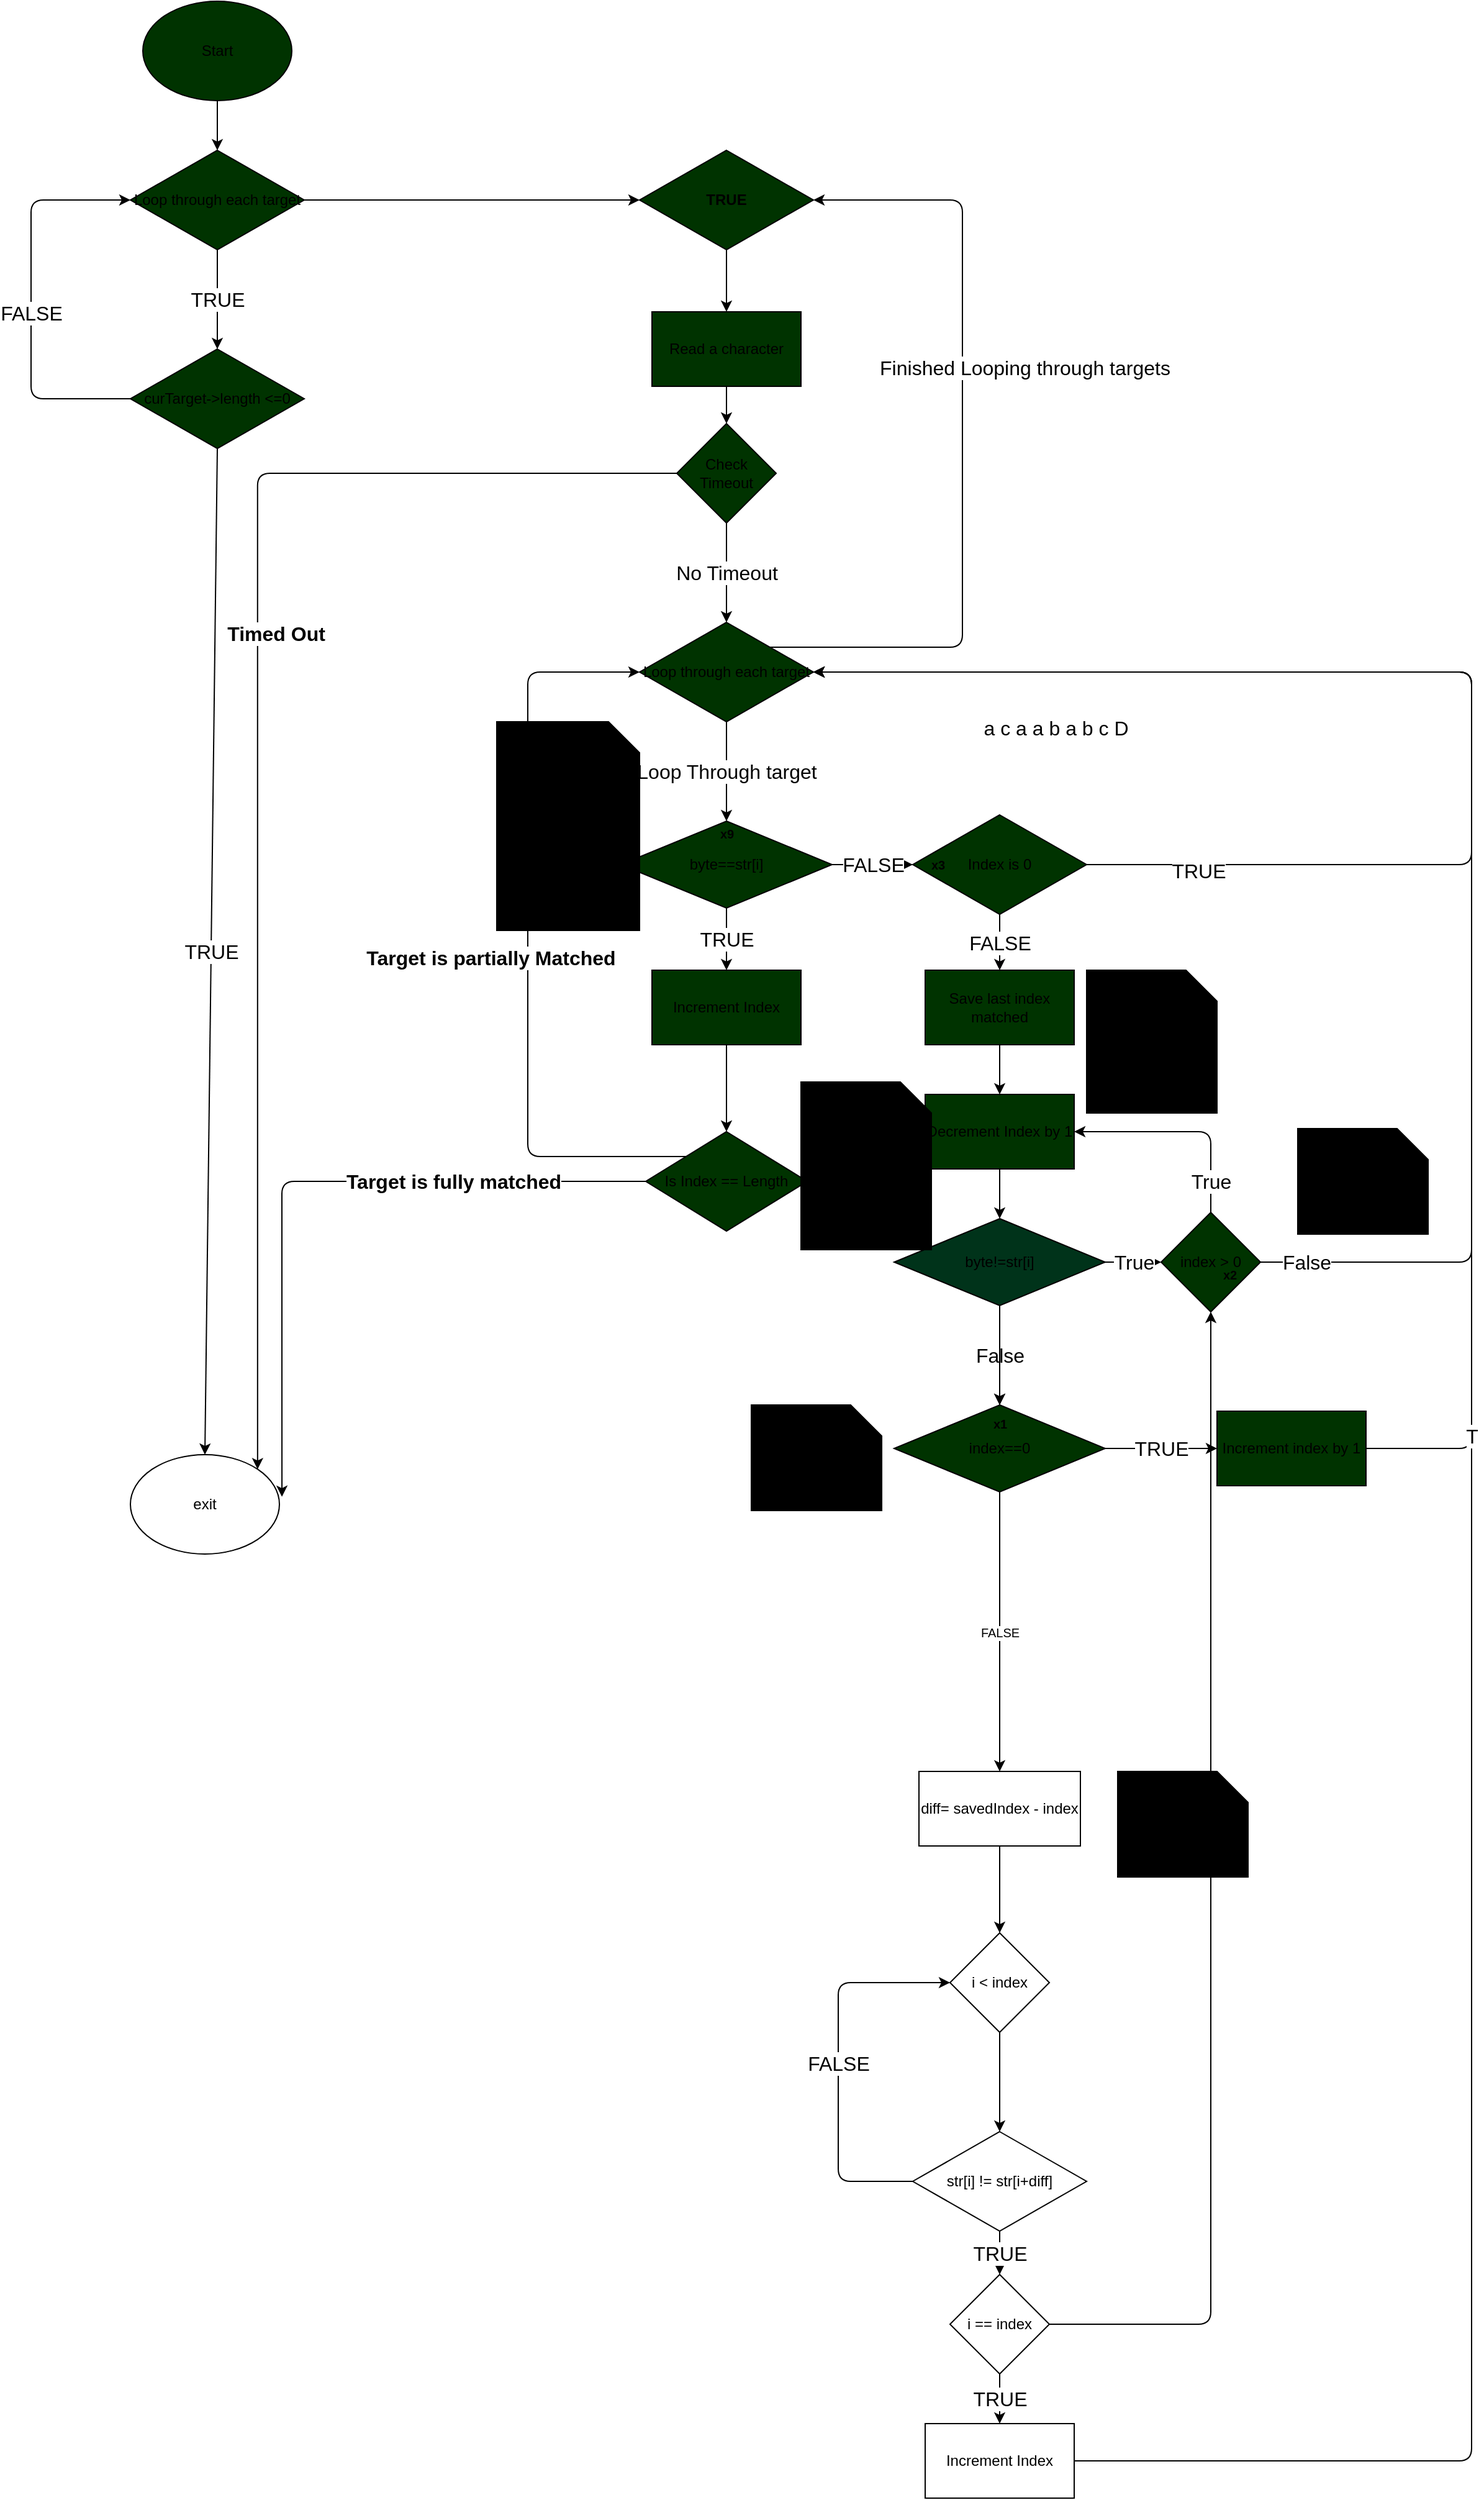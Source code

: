 <mxfile>
    <diagram id="GWLnqMdbR1QC0vf7nGiJ" name="Page-1">
        <mxGraphModel dx="691" dy="594" grid="1" gridSize="10" guides="1" tooltips="1" connect="1" arrows="1" fold="1" page="1" pageScale="1" pageWidth="1100" pageHeight="1700" math="0" shadow="0">
            <root>
                <mxCell id="0"/>
                <mxCell id="1" parent="0"/>
                <mxCell id="5" value="" style="edgeStyle=none;html=1;" edge="1" parent="1" source="3" target="4">
                    <mxGeometry relative="1" as="geometry"/>
                </mxCell>
                <mxCell id="3" value="Start" style="ellipse;whiteSpace=wrap;html=1;fillColor=#003300;" vertex="1" parent="1">
                    <mxGeometry x="190" y="30" width="120" height="80" as="geometry"/>
                </mxCell>
                <mxCell id="9" value="TRUE" style="edgeStyle=none;html=1;fontSize=16;" edge="1" parent="1" source="4" target="8">
                    <mxGeometry relative="1" as="geometry"/>
                </mxCell>
                <mxCell id="20" value="" style="edgeStyle=orthogonalEdgeStyle;html=1;fontSize=16;" edge="1" parent="1" source="4" target="19">
                    <mxGeometry relative="1" as="geometry"/>
                </mxCell>
                <mxCell id="4" value="Loop through each target" style="rhombus;whiteSpace=wrap;html=1;fillColor=#003300;" vertex="1" parent="1">
                    <mxGeometry x="180" y="150" width="140" height="80" as="geometry"/>
                </mxCell>
                <mxCell id="11" value="TRUE" style="edgeStyle=none;html=1;exitX=0.5;exitY=1;exitDx=0;exitDy=0;entryX=0.5;entryY=0;entryDx=0;entryDy=0;fontSize=16;" edge="1" parent="1" source="8" target="10">
                    <mxGeometry relative="1" as="geometry"/>
                </mxCell>
                <mxCell id="17" value="" style="edgeStyle=orthogonalEdgeStyle;html=1;exitX=0;exitY=0.5;exitDx=0;exitDy=0;entryX=0;entryY=0.5;entryDx=0;entryDy=0;fontSize=16;" edge="1" parent="1" source="8" target="4">
                    <mxGeometry relative="1" as="geometry">
                        <Array as="points">
                            <mxPoint x="100" y="350"/>
                            <mxPoint x="100" y="190"/>
                        </Array>
                    </mxGeometry>
                </mxCell>
                <mxCell id="29" value="FALSE" style="edgeLabel;html=1;align=center;verticalAlign=middle;resizable=0;points=[];fontSize=16;" vertex="1" connectable="0" parent="17">
                    <mxGeometry x="-0.403" relative="1" as="geometry">
                        <mxPoint y="-54" as="offset"/>
                    </mxGeometry>
                </mxCell>
                <mxCell id="8" value="curTarget-&amp;gt;length &amp;lt;=0" style="rhombus;whiteSpace=wrap;html=1;fillColor=#003300;" vertex="1" parent="1">
                    <mxGeometry x="180" y="310" width="140" height="80" as="geometry"/>
                </mxCell>
                <mxCell id="10" value="exit" style="ellipse;whiteSpace=wrap;html=1;" vertex="1" parent="1">
                    <mxGeometry x="180" y="1200" width="120" height="80" as="geometry"/>
                </mxCell>
                <mxCell id="22" value="" style="edgeStyle=orthogonalEdgeStyle;html=1;fontSize=16;" edge="1" parent="1" source="19" target="21">
                    <mxGeometry relative="1" as="geometry"/>
                </mxCell>
                <mxCell id="19" value="TRUE" style="rhombus;whiteSpace=wrap;html=1;fontStyle=1;fillColor=#003300;" vertex="1" parent="1">
                    <mxGeometry x="590" y="150" width="140" height="80" as="geometry"/>
                </mxCell>
                <mxCell id="24" value="" style="edgeStyle=orthogonalEdgeStyle;html=1;fontSize=16;" edge="1" parent="1" source="21" target="23">
                    <mxGeometry relative="1" as="geometry"/>
                </mxCell>
                <mxCell id="21" value="Read a character" style="whiteSpace=wrap;html=1;fillColor=#003300;" vertex="1" parent="1">
                    <mxGeometry x="600" y="280" width="120" height="60" as="geometry"/>
                </mxCell>
                <mxCell id="25" style="edgeStyle=orthogonalEdgeStyle;html=1;exitX=0;exitY=0.5;exitDx=0;exitDy=0;entryX=1;entryY=0;entryDx=0;entryDy=0;fontSize=16;fontStyle=1" edge="1" parent="1" source="23" target="10">
                    <mxGeometry relative="1" as="geometry"/>
                </mxCell>
                <mxCell id="26" value="Timed Out" style="edgeLabel;html=1;align=center;verticalAlign=middle;resizable=0;points=[];fontSize=16;fontStyle=1" vertex="1" connectable="0" parent="25">
                    <mxGeometry x="-0.176" y="3" relative="1" as="geometry">
                        <mxPoint x="11" y="-3" as="offset"/>
                    </mxGeometry>
                </mxCell>
                <mxCell id="28" value="No Timeout" style="edgeStyle=orthogonalEdgeStyle;html=1;exitX=0.5;exitY=1;exitDx=0;exitDy=0;fontSize=16;" edge="1" parent="1" source="23" target="27">
                    <mxGeometry relative="1" as="geometry"/>
                </mxCell>
                <mxCell id="23" value="Check Timeout" style="rhombus;whiteSpace=wrap;html=1;fillColor=#003300;" vertex="1" parent="1">
                    <mxGeometry x="620" y="370" width="80" height="80" as="geometry"/>
                </mxCell>
                <mxCell id="31" value="Loop Through target" style="edgeStyle=orthogonalEdgeStyle;html=1;fontSize=16;" edge="1" parent="1" source="27" target="30">
                    <mxGeometry relative="1" as="geometry"/>
                </mxCell>
                <mxCell id="80" value="Finished Looping through targets" style="edgeStyle=orthogonalEdgeStyle;html=1;entryX=1;entryY=0.5;entryDx=0;entryDy=0;fontSize=16;exitX=1;exitY=0;exitDx=0;exitDy=0;" edge="1" parent="1" source="27" target="19">
                    <mxGeometry x="0.194" y="-50" relative="1" as="geometry">
                        <Array as="points">
                            <mxPoint x="850" y="550"/>
                            <mxPoint x="850" y="190"/>
                        </Array>
                        <mxPoint y="-1" as="offset"/>
                    </mxGeometry>
                </mxCell>
                <mxCell id="27" value="Loop through each target" style="rhombus;whiteSpace=wrap;html=1;fillColor=#003300;" vertex="1" parent="1">
                    <mxGeometry x="590" y="530" width="140" height="80" as="geometry"/>
                </mxCell>
                <mxCell id="37" value="TRUE" style="edgeStyle=orthogonalEdgeStyle;html=1;fontSize=16;" edge="1" parent="1" source="30" target="36">
                    <mxGeometry relative="1" as="geometry"/>
                </mxCell>
                <mxCell id="43" value="FALSE" style="edgeStyle=orthogonalEdgeStyle;html=1;fontSize=16;" edge="1" parent="1" source="30" target="42">
                    <mxGeometry x="0.009" relative="1" as="geometry">
                        <mxPoint as="offset"/>
                    </mxGeometry>
                </mxCell>
                <mxCell id="30" value="byte==str[i]" style="rhombus;whiteSpace=wrap;html=1;fillColor=#003300;" vertex="1" parent="1">
                    <mxGeometry x="575" y="690" width="170" height="70" as="geometry"/>
                </mxCell>
                <mxCell id="39" value="" style="edgeStyle=orthogonalEdgeStyle;html=1;fontSize=16;" edge="1" parent="1" source="36" target="38">
                    <mxGeometry relative="1" as="geometry"/>
                </mxCell>
                <mxCell id="36" value="Increment Index" style="whiteSpace=wrap;html=1;fillColor=#003300;" vertex="1" parent="1">
                    <mxGeometry x="600" y="810" width="120" height="60" as="geometry"/>
                </mxCell>
                <mxCell id="40" value="Target is fully matched" style="edgeStyle=orthogonalEdgeStyle;html=1;exitX=0;exitY=0.5;exitDx=0;exitDy=0;entryX=1.017;entryY=0.424;entryDx=0;entryDy=0;entryPerimeter=0;fontSize=16;fillColor=#003300;fontStyle=1" edge="1" parent="1" source="38" target="10">
                    <mxGeometry x="-0.433" relative="1" as="geometry">
                        <mxPoint as="offset"/>
                    </mxGeometry>
                </mxCell>
                <mxCell id="41" value="Target is partially Matched" style="edgeStyle=orthogonalEdgeStyle;html=1;exitX=0;exitY=0;exitDx=0;exitDy=0;entryX=0;entryY=0.5;entryDx=0;entryDy=0;fontSize=16;fontStyle=1" edge="1" parent="1" source="38" target="27">
                    <mxGeometry x="-0.053" y="30" relative="1" as="geometry">
                        <Array as="points">
                            <mxPoint x="500" y="960"/>
                            <mxPoint x="500" y="570"/>
                        </Array>
                        <mxPoint as="offset"/>
                    </mxGeometry>
                </mxCell>
                <mxCell id="38" value="Is Index == Length" style="rhombus;whiteSpace=wrap;html=1;fillColor=#003300;" vertex="1" parent="1">
                    <mxGeometry x="595" y="940" width="130" height="80" as="geometry"/>
                </mxCell>
                <mxCell id="44" value="TRUE" style="edgeStyle=orthogonalEdgeStyle;html=1;exitX=1;exitY=0.5;exitDx=0;exitDy=0;entryX=1;entryY=0.5;entryDx=0;entryDy=0;fontSize=16;" edge="1" parent="1" source="42" target="27">
                    <mxGeometry x="-0.819" y="-5" relative="1" as="geometry">
                        <Array as="points">
                            <mxPoint x="1260" y="725"/>
                            <mxPoint x="1260" y="570"/>
                        </Array>
                        <mxPoint as="offset"/>
                    </mxGeometry>
                </mxCell>
                <mxCell id="46" value="FALSE" style="edgeStyle=orthogonalEdgeStyle;html=1;fontSize=16;" edge="1" parent="1" source="42" target="45">
                    <mxGeometry relative="1" as="geometry"/>
                </mxCell>
                <mxCell id="42" value="Index is 0" style="rhombus;whiteSpace=wrap;html=1;fillColor=#003300;" vertex="1" parent="1">
                    <mxGeometry x="810" y="685" width="140" height="80" as="geometry"/>
                </mxCell>
                <mxCell id="48" value="" style="edgeStyle=orthogonalEdgeStyle;html=1;fontSize=16;" edge="1" parent="1" source="45" target="47">
                    <mxGeometry relative="1" as="geometry"/>
                </mxCell>
                <mxCell id="45" value="Save last index matched" style="whiteSpace=wrap;html=1;fillColor=#003300;" vertex="1" parent="1">
                    <mxGeometry x="820" y="810" width="120" height="60" as="geometry"/>
                </mxCell>
                <mxCell id="50" value="" style="edgeStyle=orthogonalEdgeStyle;html=1;fontSize=16;entryX=0.5;entryY=0;entryDx=0;entryDy=0;" edge="1" parent="1" source="47" target="52">
                    <mxGeometry relative="1" as="geometry">
                        <mxPoint x="880" y="1040" as="targetPoint"/>
                    </mxGeometry>
                </mxCell>
                <mxCell id="47" value="Decrement Index by 1" style="whiteSpace=wrap;html=1;fillColor=#003300;" vertex="1" parent="1">
                    <mxGeometry x="820" y="910" width="120" height="60" as="geometry"/>
                </mxCell>
                <mxCell id="56" value="False" style="edgeStyle=orthogonalEdgeStyle;html=1;fontSize=16;" edge="1" parent="1" source="52" target="55">
                    <mxGeometry relative="1" as="geometry">
                        <mxPoint as="offset"/>
                    </mxGeometry>
                </mxCell>
                <mxCell id="89" value="True" style="edgeStyle=orthogonalEdgeStyle;html=1;exitX=1;exitY=0.5;exitDx=0;exitDy=0;fontSize=16;fillColor=#003300;" edge="1" parent="1" source="52" target="77">
                    <mxGeometry relative="1" as="geometry"/>
                </mxCell>
                <mxCell id="113" value="" style="edgeStyle=orthogonalEdgeStyle;html=1;fontSize=10;fillColor=#003300;" edge="1" parent="1" source="52" target="55">
                    <mxGeometry relative="1" as="geometry"/>
                </mxCell>
                <mxCell id="52" value="byte!=str[i]" style="rhombus;whiteSpace=wrap;html=1;fillColor=#00331A;" vertex="1" parent="1">
                    <mxGeometry x="795" y="1010" width="170" height="70" as="geometry"/>
                </mxCell>
                <mxCell id="58" value="TRUE" style="edgeStyle=orthogonalEdgeStyle;html=1;fontSize=16;" edge="1" parent="1" source="55" target="57">
                    <mxGeometry relative="1" as="geometry"/>
                </mxCell>
                <mxCell id="127" value="FALSE" style="edgeStyle=orthogonalEdgeStyle;html=1;exitX=0.5;exitY=1;exitDx=0;exitDy=0;entryX=0.5;entryY=0;entryDx=0;entryDy=0;fontSize=10;fillColor=#003300;" edge="1" parent="1" source="55" target="61">
                    <mxGeometry relative="1" as="geometry"/>
                </mxCell>
                <mxCell id="55" value="index==0" style="rhombus;whiteSpace=wrap;html=1;fillColor=#003300;" vertex="1" parent="1">
                    <mxGeometry x="795" y="1160" width="170" height="70" as="geometry"/>
                </mxCell>
                <mxCell id="126" style="edgeStyle=orthogonalEdgeStyle;html=1;exitX=1;exitY=0.5;exitDx=0;exitDy=0;entryX=1;entryY=0.5;entryDx=0;entryDy=0;fontSize=10;fillColor=#003300;" edge="1" parent="1" source="57" target="27">
                    <mxGeometry relative="1" as="geometry">
                        <Array as="points">
                            <mxPoint x="1260" y="1195"/>
                            <mxPoint x="1260" y="570"/>
                        </Array>
                    </mxGeometry>
                </mxCell>
                <mxCell id="57" value="Increment index by 1" style="whiteSpace=wrap;html=1;fillColor=#003300;" vertex="1" parent="1">
                    <mxGeometry x="1055" y="1165" width="120" height="60" as="geometry"/>
                </mxCell>
                <mxCell id="64" value="" style="edgeStyle=orthogonalEdgeStyle;html=1;fontSize=16;" edge="1" parent="1" source="61" target="63">
                    <mxGeometry relative="1" as="geometry"/>
                </mxCell>
                <mxCell id="61" value="diff= savedIndex - index" style="whiteSpace=wrap;html=1;" vertex="1" parent="1">
                    <mxGeometry x="815" y="1455" width="130" height="60" as="geometry"/>
                </mxCell>
                <mxCell id="66" value="" style="edgeStyle=orthogonalEdgeStyle;html=1;fontSize=16;" edge="1" parent="1" source="63" target="65">
                    <mxGeometry relative="1" as="geometry"/>
                </mxCell>
                <mxCell id="63" value="i &amp;lt; index" style="rhombus;whiteSpace=wrap;html=1;" vertex="1" parent="1">
                    <mxGeometry x="840" y="1585" width="80" height="80" as="geometry"/>
                </mxCell>
                <mxCell id="67" value="FALSE" style="edgeStyle=orthogonalEdgeStyle;html=1;exitX=0;exitY=0.5;exitDx=0;exitDy=0;entryX=0;entryY=0.5;entryDx=0;entryDy=0;fontSize=16;" edge="1" parent="1" source="65" target="63">
                    <mxGeometry relative="1" as="geometry">
                        <Array as="points">
                            <mxPoint x="750" y="1785"/>
                            <mxPoint x="750" y="1625"/>
                        </Array>
                    </mxGeometry>
                </mxCell>
                <mxCell id="69" value="TRUE" style="edgeStyle=orthogonalEdgeStyle;html=1;fontSize=16;" edge="1" parent="1" source="65" target="68">
                    <mxGeometry relative="1" as="geometry"/>
                </mxCell>
                <mxCell id="65" value="str[i] != str[i+diff]" style="rhombus;whiteSpace=wrap;html=1;" vertex="1" parent="1">
                    <mxGeometry x="810" y="1745" width="140" height="80" as="geometry"/>
                </mxCell>
                <mxCell id="71" value="TRUE" style="edgeStyle=orthogonalEdgeStyle;html=1;fontSize=16;" edge="1" parent="1" source="68" target="70">
                    <mxGeometry relative="1" as="geometry"/>
                </mxCell>
                <mxCell id="78" value="" style="edgeStyle=orthogonalEdgeStyle;html=1;fontSize=16;" edge="1" parent="1" source="68" target="77">
                    <mxGeometry relative="1" as="geometry">
                        <mxPoint x="970" y="1900" as="targetPoint"/>
                    </mxGeometry>
                </mxCell>
                <mxCell id="68" value="i == index" style="rhombus;whiteSpace=wrap;html=1;" vertex="1" parent="1">
                    <mxGeometry x="840" y="1860" width="80" height="80" as="geometry"/>
                </mxCell>
                <mxCell id="73" value="T" style="edgeStyle=orthogonalEdgeStyle;html=1;exitX=1;exitY=0.5;exitDx=0;exitDy=0;entryX=1;entryY=0.5;entryDx=0;entryDy=0;fontSize=16;" edge="1" parent="1" source="70" target="27">
                    <mxGeometry relative="1" as="geometry">
                        <Array as="points">
                            <mxPoint x="1260" y="2010"/>
                            <mxPoint x="1260" y="570"/>
                        </Array>
                    </mxGeometry>
                </mxCell>
                <mxCell id="70" value="Increment Index" style="whiteSpace=wrap;html=1;" vertex="1" parent="1">
                    <mxGeometry x="820" y="1980" width="120" height="60" as="geometry"/>
                </mxCell>
                <mxCell id="88" value="False" style="edgeStyle=orthogonalEdgeStyle;html=1;exitX=1;exitY=0.5;exitDx=0;exitDy=0;entryX=1;entryY=0.5;entryDx=0;entryDy=0;fontSize=16;fillColor=#003300;" edge="1" parent="1" source="77" target="27">
                    <mxGeometry x="-0.937" relative="1" as="geometry">
                        <Array as="points">
                            <mxPoint x="1260" y="1045"/>
                            <mxPoint x="1260" y="570"/>
                        </Array>
                        <mxPoint as="offset"/>
                    </mxGeometry>
                </mxCell>
                <mxCell id="90" value="True" style="edgeStyle=orthogonalEdgeStyle;html=1;exitX=0.5;exitY=0;exitDx=0;exitDy=0;entryX=1;entryY=0.5;entryDx=0;entryDy=0;fontSize=16;fillColor=#003300;" edge="1" parent="1" source="77" target="47">
                    <mxGeometry x="-0.714" relative="1" as="geometry">
                        <mxPoint as="offset"/>
                    </mxGeometry>
                </mxCell>
                <mxCell id="77" value="index &amp;gt; 0" style="rhombus;whiteSpace=wrap;html=1;fillColor=#003300;" vertex="1" parent="1">
                    <mxGeometry x="1010" y="1005" width="80" height="80" as="geometry"/>
                </mxCell>
                <mxCell id="81" value="a c a a b a b c D" style="text;html=1;align=center;verticalAlign=middle;resizable=0;points=[];autosize=1;strokeColor=none;fillColor=none;fontSize=16;" vertex="1" parent="1">
                    <mxGeometry x="855" y="600" width="140" height="30" as="geometry"/>
                </mxCell>
                <mxCell id="110" value="&lt;font style=&quot;font-size: 10px;&quot;&gt;byte==match&lt;br&gt;&lt;br&gt;a==a True&amp;nbsp; &lt;span style=&quot;white-space: pre;&quot;&gt;&#9;&lt;/span&gt;i=0 -&amp;gt; 1&lt;br&gt;c==b False &lt;span style=&quot;white-space: pre;&quot;&gt;&#9;&lt;/span&gt;i=1&lt;br&gt;a==a True&amp;nbsp; &amp;nbsp;&lt;span style=&quot;white-space: pre;&quot;&gt;&#9;&lt;/span&gt;i=0 -&amp;gt; 1&lt;br&gt;a==b False&lt;span style=&quot;white-space: pre;&quot;&gt;&#9;&lt;/span&gt;i=1&lt;br&gt;b==b True&lt;span style=&quot;white-space: pre;&quot;&gt;&#9;&lt;/span&gt;i=1 -&amp;gt; 2&lt;br&gt;a==c False&lt;span style=&quot;white-space: pre;&quot;&gt;&#9;&lt;/span&gt;i=2&lt;br&gt;b==b True&lt;span style=&quot;white-space: pre;&quot;&gt;&#9;&lt;/span&gt;i=1 -&amp;gt; 2&lt;br&gt;c==c True&lt;span style=&quot;white-space: pre;&quot;&gt;&#9;&lt;/span&gt;i=2 -&amp;gt; 3&lt;br&gt;d==d True&lt;span style=&quot;white-space: pre;&quot;&gt;&#9;&lt;/span&gt;i=3 -&amp;gt; 4&lt;br&gt;&lt;/font&gt;" style="shape=note2;boundedLbl=1;whiteSpace=wrap;html=1;size=25;verticalAlign=top;align=left;fontSize=6;fillColor=#000000;" vertex="1" parent="1">
                    <mxGeometry x="475" y="610" width="115" height="168" as="geometry"/>
                </mxCell>
                <mxCell id="111" value="&lt;font style=&quot;font-size: 10px;&quot;&gt;byte=c&amp;nbsp;&lt;span style=&quot;white-space: pre;&quot;&gt;&#9;&lt;/span&gt;i=1-1=0&lt;br&gt;byte=a&lt;span style=&quot;white-space: pre;&quot;&gt;&#9;&lt;/span&gt;i=1-1=0&lt;br&gt;&lt;br&gt;byte=a&lt;span style=&quot;white-space: pre;&quot;&gt;&#9;&lt;/span&gt;i=2-1=1&lt;br&gt;-byte=a&lt;span style=&quot;white-space: pre;&quot;&gt;&#9;&lt;/span&gt;i=1-1=0&lt;br&gt;&lt;/font&gt;" style="shape=note2;boundedLbl=1;whiteSpace=wrap;html=1;size=25;verticalAlign=top;align=left;fontSize=6;fillColor=#000000;" vertex="1" parent="1">
                    <mxGeometry x="950" y="810" width="105" height="115" as="geometry"/>
                </mxCell>
                <mxCell id="112" value="&lt;font style=&quot;font-size: 10px;&quot;&gt;byte != match&lt;br&gt;&lt;br&gt;c != a True&lt;br&gt;a != a False&lt;br&gt;&lt;br&gt;a != b True&lt;br&gt;-a != a False&lt;br&gt;&lt;/font&gt;" style="shape=note2;boundedLbl=1;whiteSpace=wrap;html=1;size=25;verticalAlign=top;align=left;fontSize=6;fillColor=#000000;" vertex="1" parent="1">
                    <mxGeometry x="720" y="900" width="105" height="135" as="geometry"/>
                </mxCell>
                <mxCell id="114" value="&lt;font style=&quot;font-size: 10px;&quot;&gt;byte=c&lt;span style=&quot;white-space: pre;&quot;&gt;&#9;&lt;/span&gt;i=0 False&lt;br&gt;byte=a&lt;span style=&quot;white-space: pre;&quot;&gt;&#9;&lt;/span&gt;i=0 False&lt;br&gt;byte=a&lt;span style=&quot;white-space: pre;&quot;&gt;&#9;&lt;/span&gt;i=1 True&lt;br&gt;&lt;/font&gt;" style="shape=note2;boundedLbl=1;whiteSpace=wrap;html=1;size=25;verticalAlign=top;align=left;fontSize=6;fillColor=#000000;" vertex="1" parent="1">
                    <mxGeometry x="1120" y="937.5" width="105" height="85" as="geometry"/>
                </mxCell>
                <mxCell id="116" value="&lt;font style=&quot;font-size: 10px;&quot;&gt;byte=a&lt;span style=&quot;white-space: pre;&quot;&gt;&#9;&lt;/span&gt;i=0&lt;br&gt;&lt;/font&gt;" style="shape=note2;boundedLbl=1;whiteSpace=wrap;html=1;size=25;verticalAlign=top;align=left;fontSize=6;fillColor=#000000;" vertex="1" parent="1">
                    <mxGeometry x="680" y="1160" width="105" height="85" as="geometry"/>
                </mxCell>
                <mxCell id="117" value="&lt;font style=&quot;font-size: 10px;&quot;&gt;byte=a&lt;span style=&quot;white-space: pre;&quot;&gt;&#9;&lt;/span&gt;i=1&lt;br&gt;&lt;/font&gt;" style="shape=note2;boundedLbl=1;whiteSpace=wrap;html=1;size=25;verticalAlign=top;align=left;fontSize=6;fillColor=#000000;" vertex="1" parent="1">
                    <mxGeometry x="975" y="1455" width="105" height="85" as="geometry"/>
                </mxCell>
                <mxCell id="118" value="x9" style="text;html=1;align=center;verticalAlign=middle;resizable=0;points=[];autosize=1;strokeColor=none;fillColor=none;fontSize=10;fontStyle=1" vertex="1" parent="1">
                    <mxGeometry x="645" y="685" width="30" height="30" as="geometry"/>
                </mxCell>
                <mxCell id="119" value="x3" style="text;html=1;align=center;verticalAlign=middle;resizable=0;points=[];autosize=1;strokeColor=none;fillColor=none;fontSize=10;fontStyle=1" vertex="1" parent="1">
                    <mxGeometry x="815" y="710" width="30" height="30" as="geometry"/>
                </mxCell>
                <mxCell id="120" value="x2" style="text;html=1;align=center;verticalAlign=middle;resizable=0;points=[];autosize=1;strokeColor=none;fillColor=none;fontSize=10;fontStyle=1" vertex="1" parent="1">
                    <mxGeometry x="1050" y="1040" width="30" height="30" as="geometry"/>
                </mxCell>
                <mxCell id="123" value="x1" style="text;html=1;align=center;verticalAlign=middle;resizable=0;points=[];autosize=1;strokeColor=none;fillColor=none;fontSize=10;fontStyle=1" vertex="1" parent="1">
                    <mxGeometry x="865" y="1160" width="30" height="30" as="geometry"/>
                </mxCell>
            </root>
        </mxGraphModel>
    </diagram>
</mxfile>